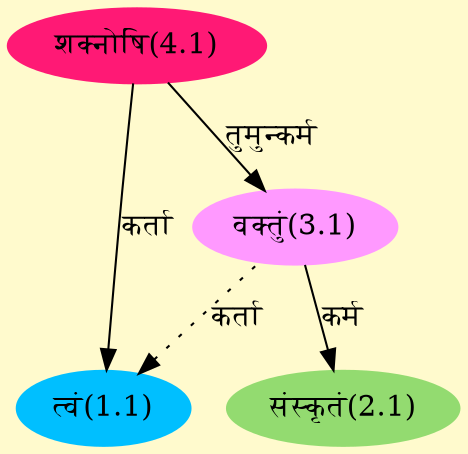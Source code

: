 digraph G{
rankdir=BT;
 compound=true;
 bgcolor="lemonchiffon1";
Node1_1 [style=filled, color="#00BFFF" label = "त्वं(1.1)"]
Node4_1 [style=filled, color="#FF1975" label = "शक्नोषि(4.1)"]
Node3_1 [style=filled, color="#FF99FF" label = "वक्तुं(3.1)"]
Node2_1 [style=filled, color="#93DB70" label = "संस्कृतं(2.1)"]
/* Start of Relations section */

Node1_1 -> Node4_1 [  label="कर्ता"  dir="back" ]
Node1_1 -> Node3_1 [ style=dotted label="कर्ता"  dir="back" ]
Node2_1 -> Node3_1 [  label="कर्म"  dir="back" ]
Node3_1 -> Node4_1 [  label="तुमुन्कर्म"  dir="back" ]
}
